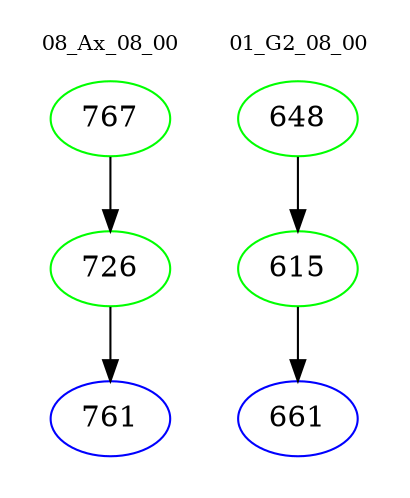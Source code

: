 digraph{
subgraph cluster_0 {
color = white
label = "08_Ax_08_00";
fontsize=10;
T0_767 [label="767", color="green"]
T0_767 -> T0_726 [color="black"]
T0_726 [label="726", color="green"]
T0_726 -> T0_761 [color="black"]
T0_761 [label="761", color="blue"]
}
subgraph cluster_1 {
color = white
label = "01_G2_08_00";
fontsize=10;
T1_648 [label="648", color="green"]
T1_648 -> T1_615 [color="black"]
T1_615 [label="615", color="green"]
T1_615 -> T1_661 [color="black"]
T1_661 [label="661", color="blue"]
}
}
